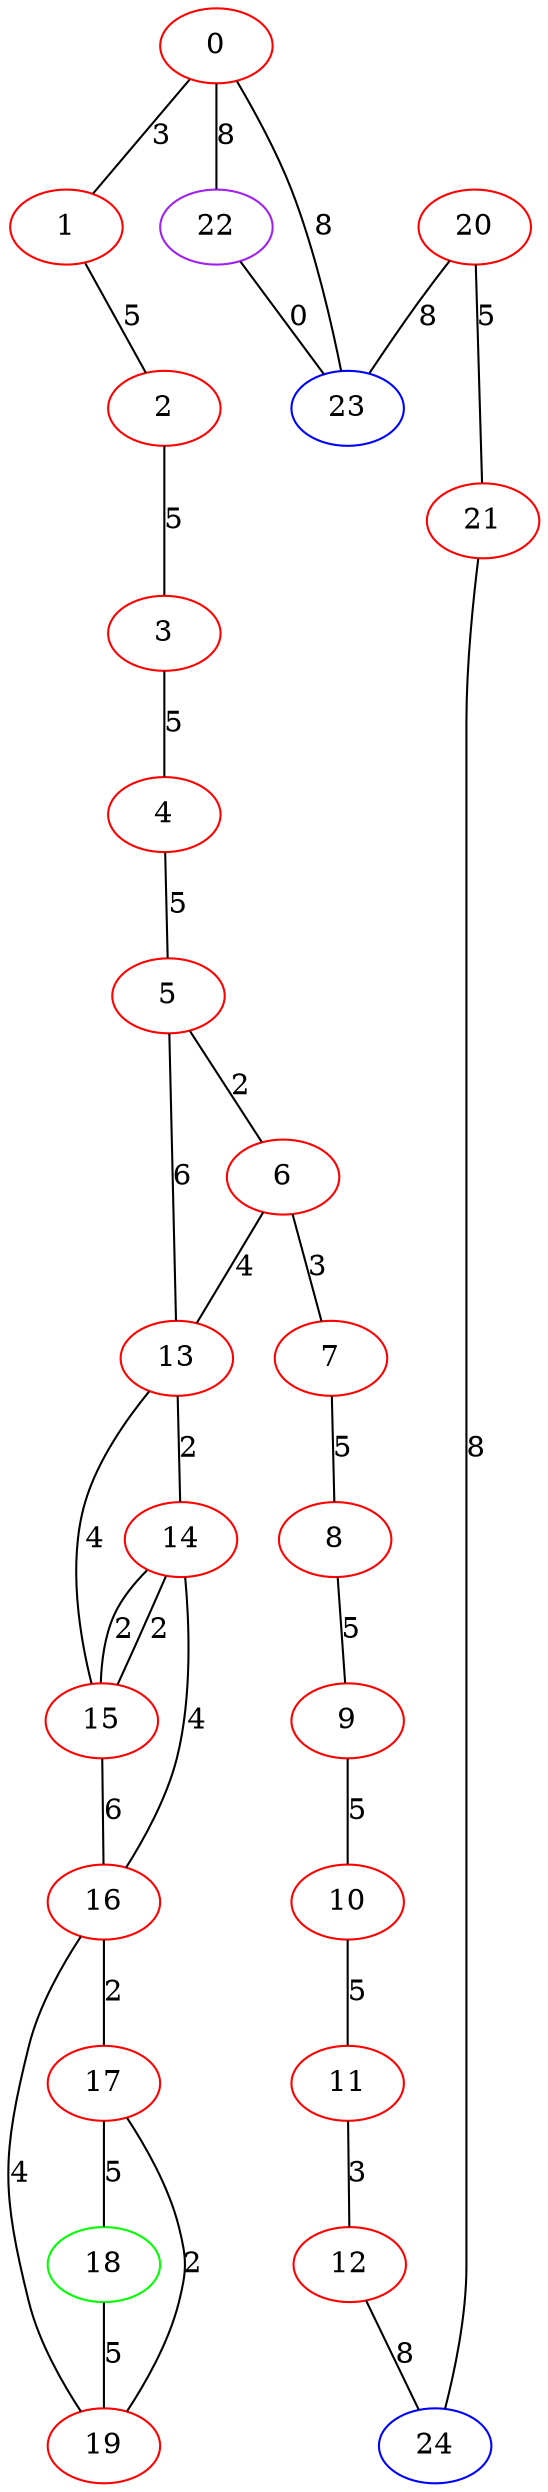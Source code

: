 graph "" {
0 [color=red, weight=1];
1 [color=red, weight=1];
2 [color=red, weight=1];
3 [color=red, weight=1];
4 [color=red, weight=1];
5 [color=red, weight=1];
6 [color=red, weight=1];
7 [color=red, weight=1];
8 [color=red, weight=1];
9 [color=red, weight=1];
10 [color=red, weight=1];
11 [color=red, weight=1];
12 [color=red, weight=1];
13 [color=red, weight=1];
14 [color=red, weight=1];
15 [color=red, weight=1];
16 [color=red, weight=1];
17 [color=red, weight=1];
18 [color=green, weight=2];
19 [color=red, weight=1];
20 [color=red, weight=1];
21 [color=red, weight=1];
22 [color=purple, weight=4];
23 [color=blue, weight=3];
24 [color=blue, weight=3];
0 -- 1  [key=0, label=3];
0 -- 22  [key=0, label=8];
0 -- 23  [key=0, label=8];
1 -- 2  [key=0, label=5];
2 -- 3  [key=0, label=5];
3 -- 4  [key=0, label=5];
4 -- 5  [key=0, label=5];
5 -- 13  [key=0, label=6];
5 -- 6  [key=0, label=2];
6 -- 7  [key=0, label=3];
6 -- 13  [key=0, label=4];
7 -- 8  [key=0, label=5];
8 -- 9  [key=0, label=5];
9 -- 10  [key=0, label=5];
10 -- 11  [key=0, label=5];
11 -- 12  [key=0, label=3];
12 -- 24  [key=0, label=8];
13 -- 14  [key=0, label=2];
13 -- 15  [key=0, label=4];
14 -- 16  [key=0, label=4];
14 -- 15  [key=0, label=2];
14 -- 15  [key=1, label=2];
15 -- 16  [key=0, label=6];
16 -- 17  [key=0, label=2];
16 -- 19  [key=0, label=4];
17 -- 18  [key=0, label=5];
17 -- 19  [key=0, label=2];
18 -- 19  [key=0, label=5];
20 -- 21  [key=0, label=5];
20 -- 23  [key=0, label=8];
21 -- 24  [key=0, label=8];
22 -- 23  [key=0, label=0];
}
